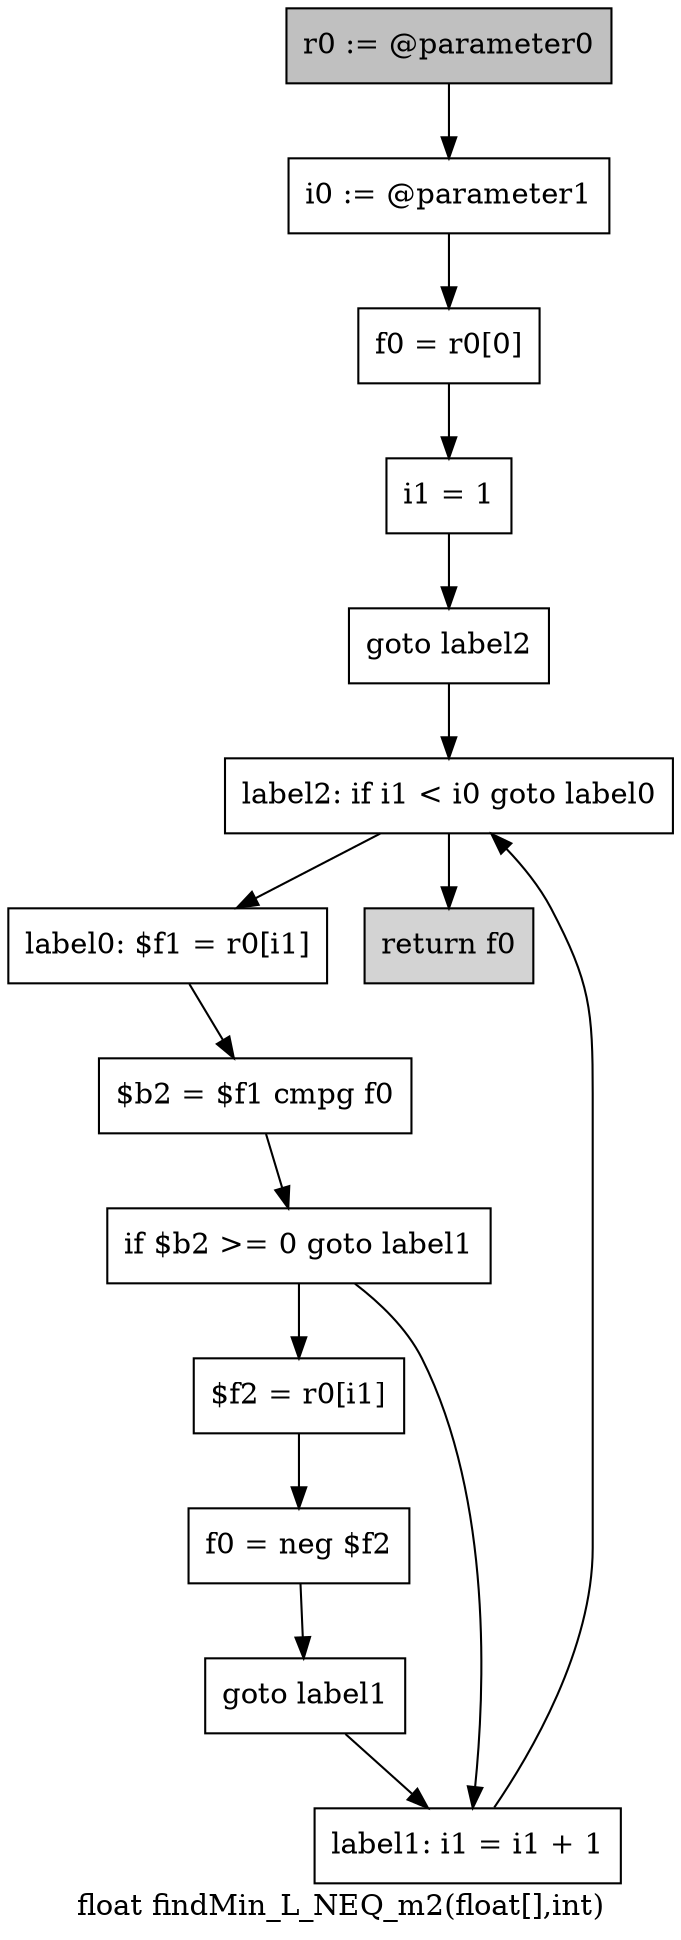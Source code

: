 digraph "float findMin_L_NEQ_m2(float[],int)" {
    label="float findMin_L_NEQ_m2(float[],int)";
    node [shape=box];
    "0" [style=filled,fillcolor=gray,label="r0 := @parameter0",];
    "1" [label="i0 := @parameter1",];
    "0"->"1";
    "2" [label="f0 = r0[0]",];
    "1"->"2";
    "3" [label="i1 = 1",];
    "2"->"3";
    "4" [label="goto label2",];
    "3"->"4";
    "12" [label="label2: if i1 < i0 goto label0",];
    "4"->"12";
    "5" [label="label0: $f1 = r0[i1]",];
    "6" [label="$b2 = $f1 cmpg f0",];
    "5"->"6";
    "7" [label="if $b2 >= 0 goto label1",];
    "6"->"7";
    "8" [label="$f2 = r0[i1]",];
    "7"->"8";
    "11" [label="label1: i1 = i1 + 1",];
    "7"->"11";
    "9" [label="f0 = neg $f2",];
    "8"->"9";
    "10" [label="goto label1",];
    "9"->"10";
    "10"->"11";
    "11"->"12";
    "12"->"5";
    "13" [style=filled,fillcolor=lightgray,label="return f0",];
    "12"->"13";
}
